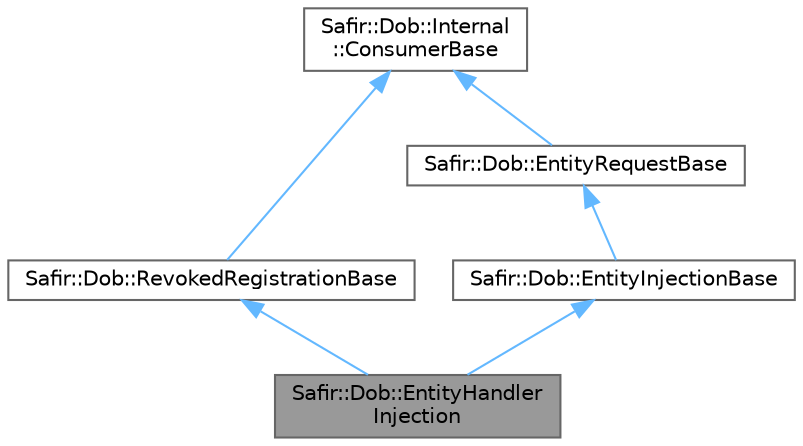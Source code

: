 digraph "Safir::Dob::EntityHandlerInjection"
{
 // LATEX_PDF_SIZE
  bgcolor="transparent";
  edge [fontname=Helvetica,fontsize=10,labelfontname=Helvetica,labelfontsize=10];
  node [fontname=Helvetica,fontsize=10,shape=box,height=0.2,width=0.4];
  Node1 [label="Safir::Dob::EntityHandler\lInjection",height=0.2,width=0.4,color="gray40", fillcolor="grey60", style="filled", fontcolor="black",tooltip="Interface to be implemented by an entity handler that makes a non-pending registration for a type tha..."];
  Node2 -> Node1 [dir="back",color="steelblue1",style="solid"];
  Node2 [label="Safir::Dob::RevokedRegistrationBase",height=0.2,width=0.4,color="gray40", fillcolor="white", style="filled",URL="$a01331.html",tooltip="Base class used when composing more elaborated interfaces."];
  Node3 -> Node2 [dir="back",color="steelblue1",style="solid"];
  Node3 [label="Safir::Dob::Internal\l::ConsumerBase",height=0.2,width=0.4,color="gray40", fillcolor="white", style="filled",URL="$a01327.html",tooltip="Base class used when composing more elaborated interfaces."];
  Node4 -> Node1 [dir="back",color="steelblue1",style="solid"];
  Node4 [label="Safir::Dob::EntityInjectionBase",height=0.2,width=0.4,color="gray40", fillcolor="white", style="filled",URL="$a01343.html",tooltip="This Consumer Base class contains callback methods that can be overridden by an entity handler that r..."];
  Node5 -> Node4 [dir="back",color="steelblue1",style="solid"];
  Node5 [label="Safir::Dob::EntityRequestBase",height=0.2,width=0.4,color="gray40", fillcolor="white", style="filled",URL="$a01339.html",tooltip="Interface to receive entity requests."];
  Node3 -> Node5 [dir="back",color="steelblue1",style="solid"];
}
